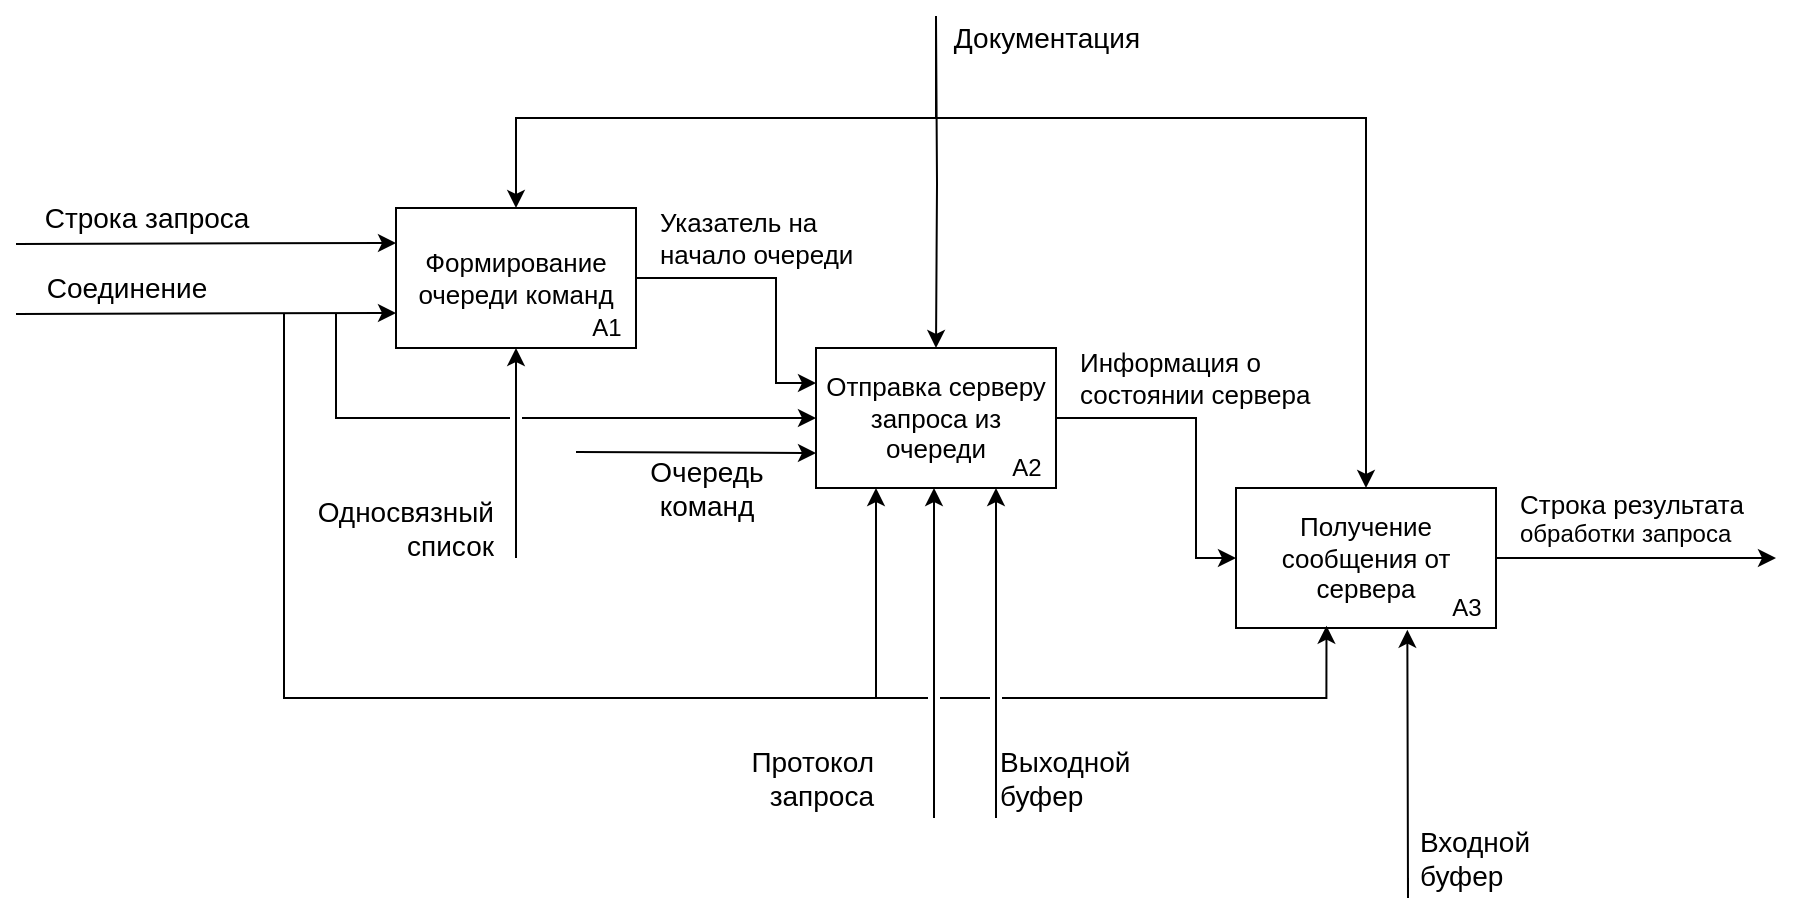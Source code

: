 <mxfile version="13.9.9" type="device"><diagram id="c6ic_0RKMG66MwIgugo_" name="Страница 1"><mxGraphModel dx="1024" dy="584" grid="1" gridSize="10" guides="1" tooltips="1" connect="1" arrows="1" fold="1" page="1" pageScale="1" pageWidth="827" pageHeight="1169" math="0" shadow="0"><root><mxCell id="0"/><mxCell id="1" parent="0"/><mxCell id="vecgfziUXrClRIa40j5E-19" value="" style="endArrow=classic;html=1;rounded=0;entryX=0.5;entryY=1;entryDx=0;entryDy=0;" parent="1" target="cGX54uqlx5NbJvsZO-7E-1" edge="1"><mxGeometry width="50" height="50" relative="1" as="geometry"><mxPoint x="290" y="470" as="sourcePoint"/><mxPoint x="290" y="380" as="targetPoint"/></mxGeometry></mxCell><mxCell id="cGX54uqlx5NbJvsZO-7E-29" value="&lt;font style=&quot;font-size: 13px&quot;&gt;Получение сообщения от сервера&lt;/font&gt;" style="rounded=0;whiteSpace=wrap;html=1;" parent="1" vertex="1"><mxGeometry x="650" y="435" width="130" height="70" as="geometry"/></mxCell><mxCell id="cGX54uqlx5NbJvsZO-7E-8" style="edgeStyle=orthogonalEdgeStyle;rounded=0;orthogonalLoop=1;jettySize=auto;html=1;exitX=1;exitY=0.5;exitDx=0;exitDy=0;entryX=0;entryY=0.25;entryDx=0;entryDy=0;" parent="1" source="cGX54uqlx5NbJvsZO-7E-1" target="cGX54uqlx5NbJvsZO-7E-6" edge="1"><mxGeometry relative="1" as="geometry"><Array as="points"><mxPoint x="420" y="330"/><mxPoint x="420" y="383"/></Array></mxGeometry></mxCell><mxCell id="cGX54uqlx5NbJvsZO-7E-1" value="&lt;font style=&quot;font-size: 13px&quot;&gt;Формирование очереди команд&lt;/font&gt;" style="rounded=0;whiteSpace=wrap;html=1;" parent="1" vertex="1"><mxGeometry x="230" y="295" width="120" height="70" as="geometry"/></mxCell><mxCell id="cGX54uqlx5NbJvsZO-7E-2" value="" style="endArrow=classic;html=1;rounded=0;entryX=0;entryY=0.25;entryDx=0;entryDy=0;" parent="1" target="cGX54uqlx5NbJvsZO-7E-1" edge="1"><mxGeometry width="50" height="50" relative="1" as="geometry"><mxPoint x="40" y="313" as="sourcePoint"/><mxPoint x="330" y="420" as="targetPoint"/></mxGeometry></mxCell><mxCell id="cGX54uqlx5NbJvsZO-7E-3" value="Соединение" style="text;html=1;align=center;verticalAlign=middle;resizable=0;points=[];autosize=1;strokeColor=none;fillColor=none;fontSize=14;" parent="1" vertex="1"><mxGeometry x="45" y="325" width="100" height="20" as="geometry"/></mxCell><mxCell id="cGX54uqlx5NbJvsZO-7E-4" value="А1" style="text;html=1;align=center;verticalAlign=middle;resizable=0;points=[];autosize=1;strokeColor=none;fillColor=none;" parent="1" vertex="1"><mxGeometry x="320" y="345" width="30" height="20" as="geometry"/></mxCell><mxCell id="cGX54uqlx5NbJvsZO-7E-14" style="edgeStyle=orthogonalEdgeStyle;rounded=0;orthogonalLoop=1;jettySize=auto;html=1;exitX=1;exitY=0.5;exitDx=0;exitDy=0;entryX=0;entryY=0.5;entryDx=0;entryDy=0;" parent="1" source="cGX54uqlx5NbJvsZO-7E-6" target="cGX54uqlx5NbJvsZO-7E-29" edge="1"><mxGeometry relative="1" as="geometry"><mxPoint x="650" y="470" as="targetPoint"/><Array as="points"><mxPoint x="630" y="400"/><mxPoint x="630" y="470"/><mxPoint x="650" y="470"/></Array></mxGeometry></mxCell><mxCell id="cGX54uqlx5NbJvsZO-7E-6" value="&lt;font style=&quot;font-size: 13px&quot;&gt;Отправка серверу&lt;br&gt;запроса из очереди&lt;/font&gt;" style="rounded=0;whiteSpace=wrap;html=1;" parent="1" vertex="1"><mxGeometry x="440" y="365" width="120" height="70" as="geometry"/></mxCell><mxCell id="cGX54uqlx5NbJvsZO-7E-7" value="А2" style="text;html=1;align=center;verticalAlign=middle;resizable=0;points=[];autosize=1;strokeColor=none;fillColor=none;" parent="1" vertex="1"><mxGeometry x="530" y="415" width="30" height="20" as="geometry"/></mxCell><mxCell id="cGX54uqlx5NbJvsZO-7E-9" style="edgeStyle=orthogonalEdgeStyle;rounded=0;orthogonalLoop=1;jettySize=auto;html=1;exitX=1;exitY=0.5;exitDx=0;exitDy=0;" parent="1" source="cGX54uqlx5NbJvsZO-7E-29" edge="1"><mxGeometry relative="1" as="geometry"><mxPoint x="770" y="470" as="sourcePoint"/><mxPoint x="920" y="470" as="targetPoint"/><Array as="points"><mxPoint x="900" y="470"/></Array></mxGeometry></mxCell><mxCell id="cGX54uqlx5NbJvsZO-7E-11" value="А3" style="text;html=1;align=center;verticalAlign=middle;resizable=0;points=[];autosize=1;strokeColor=none;fillColor=none;" parent="1" vertex="1"><mxGeometry x="750" y="485" width="30" height="20" as="geometry"/></mxCell><mxCell id="cGX54uqlx5NbJvsZO-7E-16" value="&lt;span style=&quot;font-size: 13px&quot;&gt;Строка результата&lt;br&gt;&lt;/span&gt;обработки запроса" style="text;html=1;align=left;verticalAlign=middle;resizable=0;points=[];autosize=1;strokeColor=none;fillColor=none;" parent="1" vertex="1"><mxGeometry x="790" y="435" width="130" height="30" as="geometry"/></mxCell><mxCell id="cGX54uqlx5NbJvsZO-7E-18" value="&lt;font style=&quot;font-size: 13px&quot;&gt;Указатель на &lt;br&gt;начало очереди&lt;/font&gt;" style="text;html=1;align=left;verticalAlign=middle;resizable=0;points=[];autosize=1;strokeColor=none;fillColor=none;" parent="1" vertex="1"><mxGeometry x="360" y="295" width="110" height="30" as="geometry"/></mxCell><mxCell id="cGX54uqlx5NbJvsZO-7E-19" value="&lt;font style=&quot;font-size: 13px&quot;&gt;Информация о &lt;br&gt;состоянии сервера&lt;/font&gt;" style="text;html=1;align=left;verticalAlign=middle;resizable=0;points=[];autosize=1;strokeColor=none;fillColor=none;" parent="1" vertex="1"><mxGeometry x="570" y="365" width="130" height="30" as="geometry"/></mxCell><mxCell id="vecgfziUXrClRIa40j5E-1" value="" style="endArrow=classic;html=1;rounded=0;entryX=0;entryY=0.75;entryDx=0;entryDy=0;" parent="1" target="cGX54uqlx5NbJvsZO-7E-1" edge="1"><mxGeometry width="50" height="50" relative="1" as="geometry"><mxPoint x="40" y="348" as="sourcePoint"/><mxPoint x="230" y="345" as="targetPoint"/></mxGeometry></mxCell><mxCell id="vecgfziUXrClRIa40j5E-2" value="Строка запроса" style="text;html=1;align=center;verticalAlign=middle;resizable=0;points=[];autosize=1;fontSize=14;" parent="1" vertex="1"><mxGeometry x="45" y="290" width="120" height="20" as="geometry"/></mxCell><mxCell id="vecgfziUXrClRIa40j5E-4" style="edgeStyle=orthogonalEdgeStyle;rounded=0;orthogonalLoop=1;jettySize=auto;html=1;entryX=0.5;entryY=0;entryDx=0;entryDy=0;fontSize=14;" parent="1" target="cGX54uqlx5NbJvsZO-7E-1" edge="1"><mxGeometry relative="1" as="geometry"><mxPoint x="500" y="200" as="sourcePoint"/><Array as="points"><mxPoint x="500" y="250"/><mxPoint x="290" y="250"/></Array></mxGeometry></mxCell><mxCell id="vecgfziUXrClRIa40j5E-5" style="edgeStyle=orthogonalEdgeStyle;rounded=0;orthogonalLoop=1;jettySize=auto;html=1;entryX=0.5;entryY=0;entryDx=0;entryDy=0;fontSize=14;" parent="1" target="cGX54uqlx5NbJvsZO-7E-6" edge="1"><mxGeometry relative="1" as="geometry"><mxPoint x="500" y="200" as="sourcePoint"/></mxGeometry></mxCell><mxCell id="vecgfziUXrClRIa40j5E-6" style="edgeStyle=orthogonalEdgeStyle;rounded=0;orthogonalLoop=1;jettySize=auto;html=1;entryX=0.5;entryY=0;entryDx=0;entryDy=0;fontSize=14;" parent="1" target="cGX54uqlx5NbJvsZO-7E-29" edge="1"><mxGeometry relative="1" as="geometry"><mxPoint x="500" y="199" as="sourcePoint"/><Array as="points"><mxPoint x="500" y="250"/><mxPoint x="715" y="250"/></Array></mxGeometry></mxCell><mxCell id="vecgfziUXrClRIa40j5E-7" value="Документация" style="text;html=1;align=center;verticalAlign=middle;resizable=0;points=[];autosize=1;fontSize=14;" parent="1" vertex="1"><mxGeometry x="500" y="200" width="110" height="20" as="geometry"/></mxCell><mxCell id="vecgfziUXrClRIa40j5E-9" value="Протокол &lt;br&gt;запроса" style="text;html=1;align=right;verticalAlign=middle;resizable=0;points=[];autosize=1;fontSize=14;" parent="1" vertex="1"><mxGeometry x="390" y="560" width="80" height="40" as="geometry"/></mxCell><mxCell id="vecgfziUXrClRIa40j5E-10" value="" style="endArrow=classic;html=1;fontSize=14;edgeStyle=orthogonalEdgeStyle;entryX=0;entryY=0.5;entryDx=0;entryDy=0;rounded=0;jumpStyle=gap;" parent="1" target="cGX54uqlx5NbJvsZO-7E-6" edge="1"><mxGeometry width="50" height="50" relative="1" as="geometry"><mxPoint x="200" y="348" as="sourcePoint"/><mxPoint x="440" y="417.5" as="targetPoint"/><Array as="points"><mxPoint x="200" y="348"/><mxPoint x="200" y="400"/></Array></mxGeometry></mxCell><mxCell id="vecgfziUXrClRIa40j5E-12" value="" style="endArrow=classic;html=1;fontSize=14;entryX=0;entryY=0.75;entryDx=0;entryDy=0;" parent="1" target="cGX54uqlx5NbJvsZO-7E-6" edge="1"><mxGeometry width="50" height="50" relative="1" as="geometry"><mxPoint x="320" y="417" as="sourcePoint"/><mxPoint x="370" y="400" as="targetPoint"/></mxGeometry></mxCell><mxCell id="vecgfziUXrClRIa40j5E-13" value="Очередь &lt;br&gt;команд" style="text;html=1;align=center;verticalAlign=middle;resizable=0;points=[];autosize=1;fontSize=14;" parent="1" vertex="1"><mxGeometry x="350" y="415" width="70" height="40" as="geometry"/></mxCell><mxCell id="vecgfziUXrClRIa40j5E-20" value="Односвязный&lt;br&gt;список" style="text;html=1;align=right;verticalAlign=middle;resizable=0;points=[];autosize=1;fontSize=14;" parent="1" vertex="1"><mxGeometry x="180" y="435" width="100" height="40" as="geometry"/></mxCell><mxCell id="vecgfziUXrClRIa40j5E-23" style="edgeStyle=orthogonalEdgeStyle;rounded=0;orthogonalLoop=1;jettySize=auto;html=1;entryX=0.659;entryY=1.012;entryDx=0;entryDy=0;fontSize=14;entryPerimeter=0;" parent="1" target="cGX54uqlx5NbJvsZO-7E-29" edge="1"><mxGeometry relative="1" as="geometry"><mxPoint x="736" y="630" as="sourcePoint"/><Array as="points"><mxPoint x="736" y="640"/></Array></mxGeometry></mxCell><mxCell id="vecgfziUXrClRIa40j5E-24" value="Входной буфер" style="text;html=1;strokeColor=none;fillColor=none;align=left;verticalAlign=middle;whiteSpace=wrap;rounded=0;fontSize=14;" parent="1" vertex="1"><mxGeometry x="740" y="610" width="40" height="20" as="geometry"/></mxCell><mxCell id="-EqohB1Fm559FI0KSOZj-2" value="" style="endArrow=classic;html=1;rounded=0;entryX=0.25;entryY=1;entryDx=0;entryDy=0;" parent="1" edge="1"><mxGeometry width="50" height="50" relative="1" as="geometry"><mxPoint x="530" y="600" as="sourcePoint"/><mxPoint x="530" y="435" as="targetPoint"/></mxGeometry></mxCell><mxCell id="-EqohB1Fm559FI0KSOZj-3" value="Выходной &lt;br&gt;буфер" style="text;html=1;align=left;verticalAlign=middle;resizable=0;points=[];autosize=1;fontSize=14;fontStyle=0" parent="1" vertex="1"><mxGeometry x="530" y="560" width="80" height="40" as="geometry"/></mxCell><mxCell id="-EqohB1Fm559FI0KSOZj-6" value="" style="endArrow=classic;html=1;rounded=0;entryX=0.25;entryY=1;entryDx=0;entryDy=0;" parent="1" edge="1"><mxGeometry width="50" height="50" relative="1" as="geometry"><mxPoint x="499" y="600" as="sourcePoint"/><mxPoint x="499" y="435" as="targetPoint"/></mxGeometry></mxCell><mxCell id="-EqohB1Fm559FI0KSOZj-7" value="" style="endArrow=classic;html=1;fontSize=14;edgeStyle=orthogonalEdgeStyle;entryX=0.25;entryY=1;entryDx=0;entryDy=0;rounded=0;jumpStyle=gap;" parent="1" target="cGX54uqlx5NbJvsZO-7E-6" edge="1"><mxGeometry width="50" height="50" relative="1" as="geometry"><mxPoint x="174" y="350" as="sourcePoint"/><mxPoint x="414" y="364.94" as="targetPoint"/><Array as="points"><mxPoint x="174" y="540"/><mxPoint x="470" y="540"/></Array></mxGeometry></mxCell><mxCell id="-EqohB1Fm559FI0KSOZj-9" value="" style="endArrow=classic;html=1;fontSize=14;edgeStyle=orthogonalEdgeStyle;rounded=0;jumpStyle=gap;entryX=0.348;entryY=1.012;entryDx=0;entryDy=0;entryPerimeter=0;" parent="1" edge="1"><mxGeometry width="50" height="50" relative="1" as="geometry"><mxPoint x="174" y="348" as="sourcePoint"/><mxPoint x="695.24" y="503.84" as="targetPoint"/><Array as="points"><mxPoint x="174" y="540"/><mxPoint x="695" y="540"/></Array></mxGeometry></mxCell></root></mxGraphModel></diagram></mxfile>